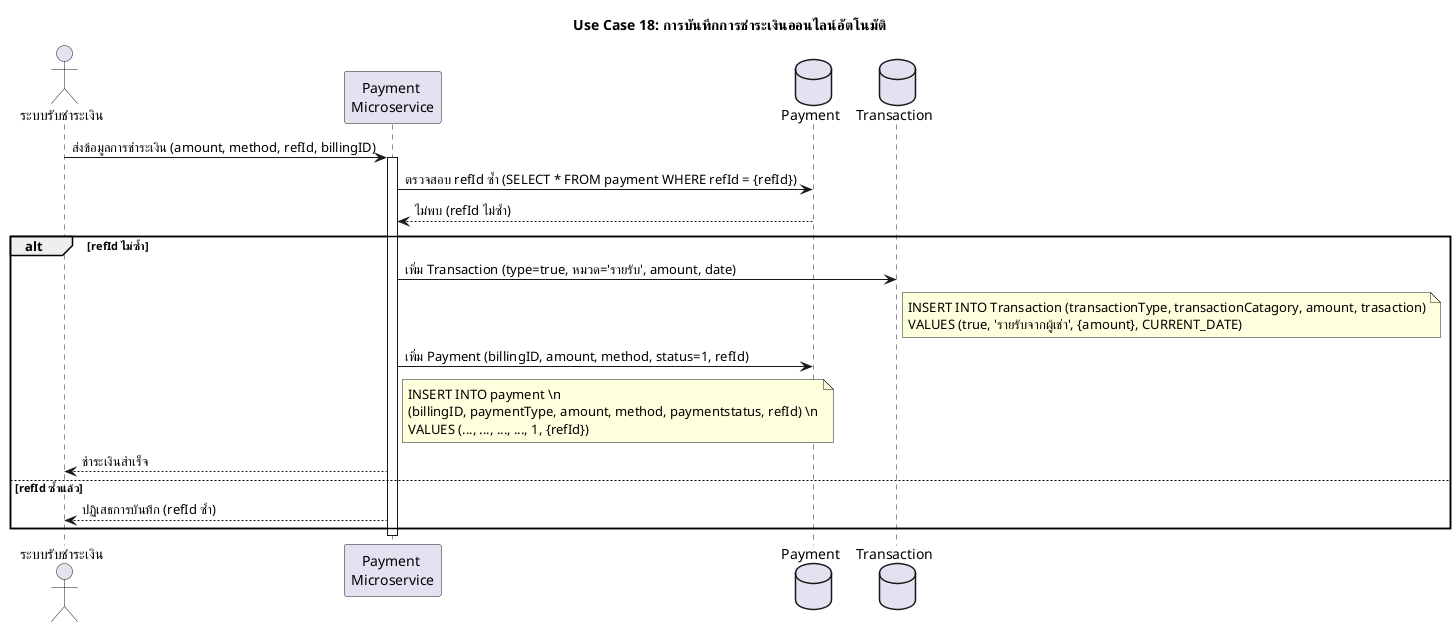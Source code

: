 @startuml Use Case 18: การบันทึกการชำระเงินออนไลน์อัตโนมัติ
skinparam defaultFontName "TH Sarabun New"
title Use Case 18: การบันทึกการชำระเงินออนไลน์อัตโนมัติ

actor "ระบบรับชำระเงิน" as PaymentGateway
participant "Payment \nMicroservice" as pyMS
database "Payment" as PaymentDB
database "Transaction" as TxDB

PaymentGateway -> pyMS : ส่งข้อมูลการชำระเงิน (amount, method, refId, billingID)
activate pyMS

pyMS -> PaymentDB : ตรวจสอบ refId ซ้ำ (SELECT * FROM payment WHERE refId = {refId})
PaymentDB --> pyMS : ไม่พบ (refId ไม่ซ้ำ)

alt refId ไม่ซ้ำ
    pyMS -> TxDB : เพิ่ม Transaction (type=true, หมวด='รายรับ', amount, date)
    note right of TxDB
    INSERT INTO Transaction (transactionType, transactionCatagory, amount, trasaction)
    VALUES (true, 'รายรับจากผู้เช่า', {amount}, CURRENT_DATE)
    end note
    pyMS -> PaymentDB : เพิ่ม Payment (billingID, amount, method, status=1, refId)
    
    note right of pyMS
    INSERT INTO payment \n
    (billingID, paymentType, amount, method, paymentstatus, refId) \n
    VALUES (..., ..., ..., ..., 1, {refId})
    end note
    
    pyMS --> PaymentGateway : ชำระเงินสำเร็จ
    
else refId ซ้ำแล้ว
    pyMS --> PaymentGateway : ปฏิเสธการบันทึก (refId ซ้ำ)
end

deactivate pyMS
@enduml


